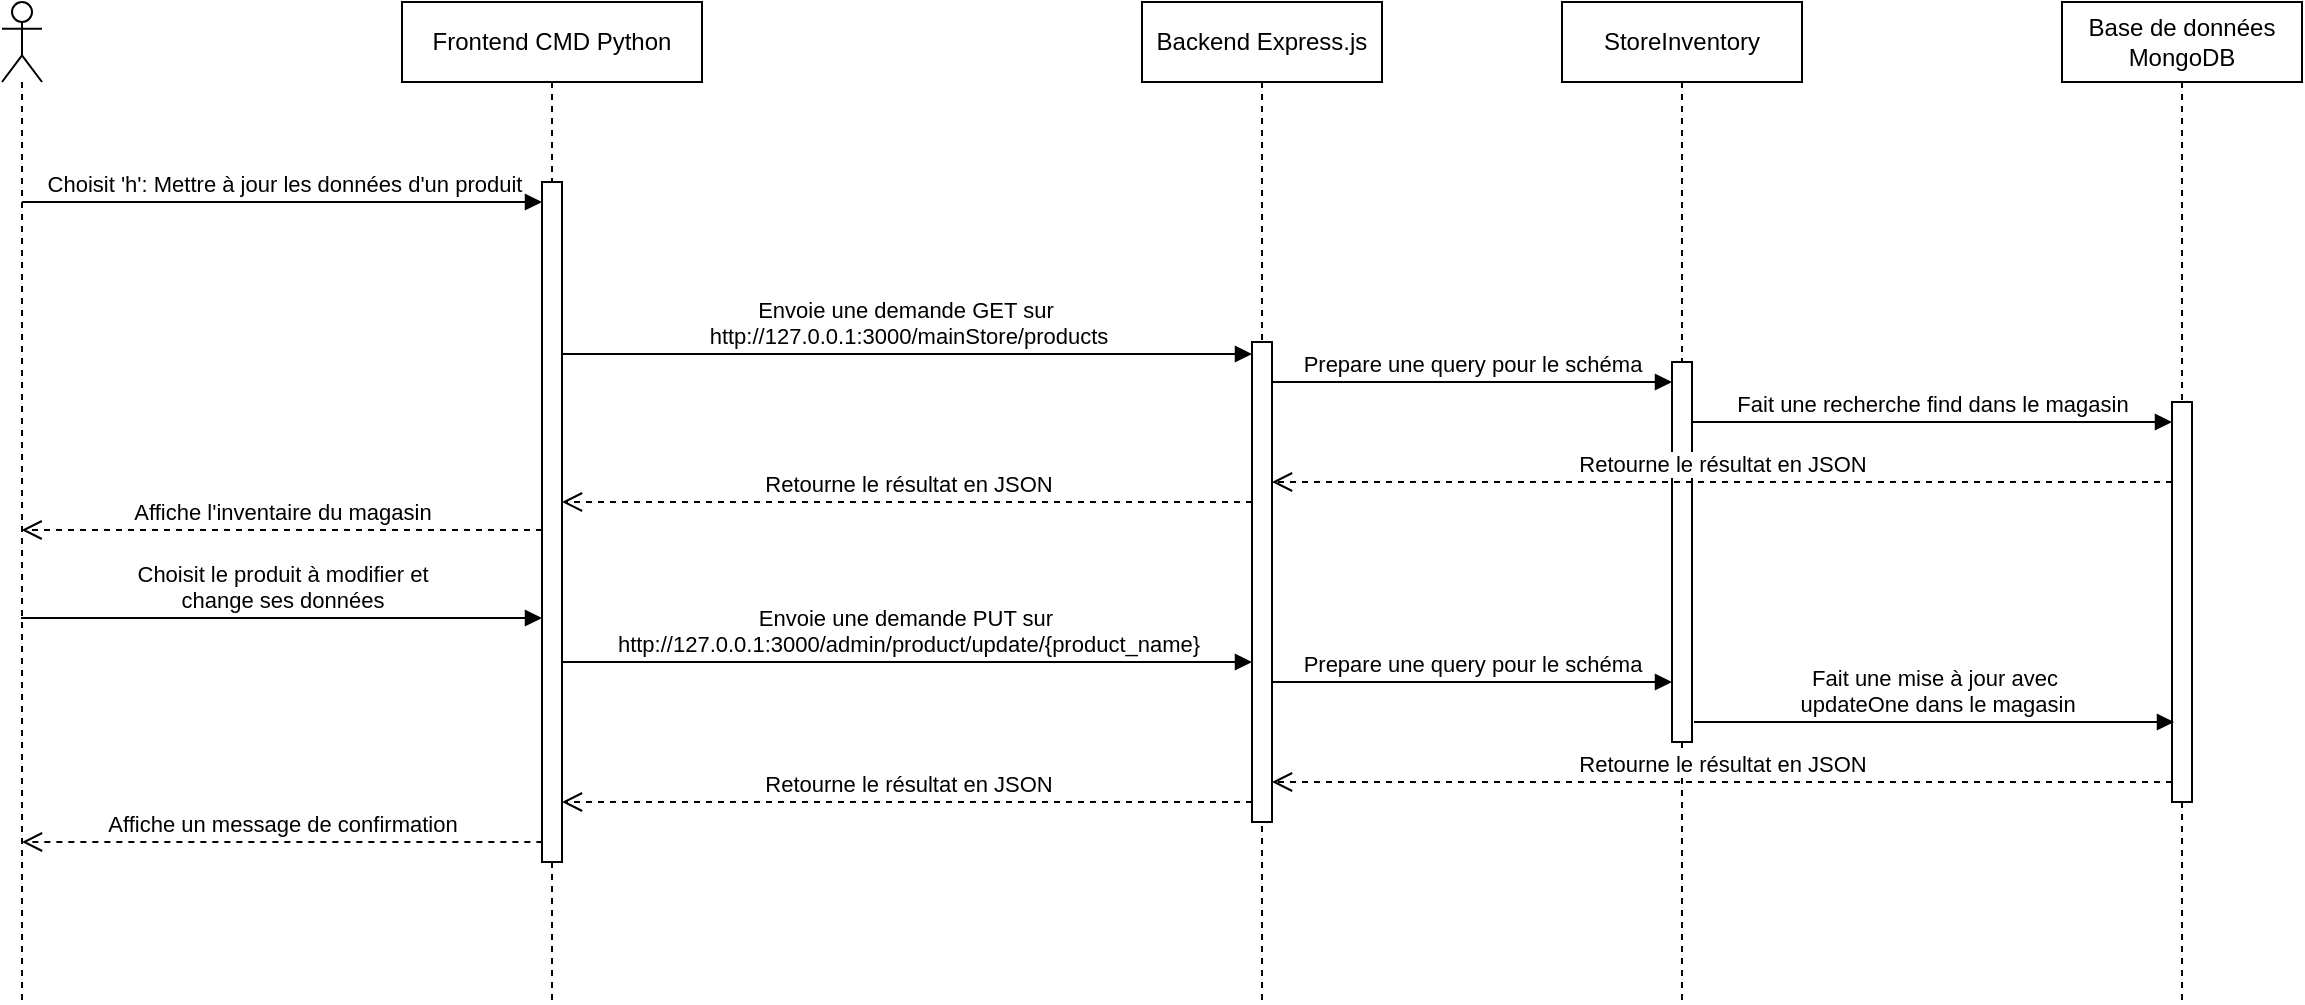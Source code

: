 <mxfile version="27.1.3">
  <diagram name="Page-1" id="2YBvvXClWsGukQMizWep">
    <mxGraphModel dx="1426" dy="757" grid="1" gridSize="10" guides="1" tooltips="1" connect="1" arrows="1" fold="1" page="1" pageScale="1" pageWidth="850" pageHeight="1100" math="0" shadow="0">
      <root>
        <mxCell id="0" />
        <mxCell id="1" parent="0" />
        <mxCell id="aM9ryv3xv72pqoxQDRHE-5" value="Frontend CMD Python" style="shape=umlLifeline;perimeter=lifelinePerimeter;whiteSpace=wrap;html=1;container=0;dropTarget=0;collapsible=0;recursiveResize=0;outlineConnect=0;portConstraint=eastwest;newEdgeStyle={&quot;edgeStyle&quot;:&quot;elbowEdgeStyle&quot;,&quot;elbow&quot;:&quot;vertical&quot;,&quot;curved&quot;:0,&quot;rounded&quot;:0};" parent="1" vertex="1">
          <mxGeometry x="260" y="30" width="150" height="500" as="geometry" />
        </mxCell>
        <mxCell id="aM9ryv3xv72pqoxQDRHE-6" value="" style="html=1;points=[];perimeter=orthogonalPerimeter;outlineConnect=0;targetShapes=umlLifeline;portConstraint=eastwest;newEdgeStyle={&quot;edgeStyle&quot;:&quot;elbowEdgeStyle&quot;,&quot;elbow&quot;:&quot;vertical&quot;,&quot;curved&quot;:0,&quot;rounded&quot;:0};" parent="aM9ryv3xv72pqoxQDRHE-5" vertex="1">
          <mxGeometry x="70" y="90" width="10" height="340" as="geometry" />
        </mxCell>
        <mxCell id="aM9ryv3xv72pqoxQDRHE-7" value="Choisit &#39;h&#39;: Mettre à jour les données d&#39;un produit" style="html=1;verticalAlign=bottom;endArrow=block;edgeStyle=elbowEdgeStyle;elbow=vertical;curved=0;rounded=0;" parent="1" source="00wRDX6nhMXzsEndpYq1-1" target="aM9ryv3xv72pqoxQDRHE-6" edge="1">
          <mxGeometry x="0.002" relative="1" as="geometry">
            <mxPoint x="80" y="130" as="sourcePoint" />
            <Array as="points">
              <mxPoint x="165" y="130" />
            </Array>
            <mxPoint x="300" y="130" as="targetPoint" />
            <mxPoint as="offset" />
          </mxGeometry>
        </mxCell>
        <mxCell id="00wRDX6nhMXzsEndpYq1-1" value="" style="shape=umlLifeline;perimeter=lifelinePerimeter;whiteSpace=wrap;html=1;container=1;dropTarget=0;collapsible=0;recursiveResize=0;outlineConnect=0;portConstraint=eastwest;newEdgeStyle={&quot;curved&quot;:0,&quot;rounded&quot;:0};participant=umlActor;" parent="1" vertex="1">
          <mxGeometry x="60" y="30" width="20" height="500" as="geometry" />
        </mxCell>
        <mxCell id="00wRDX6nhMXzsEndpYq1-3" value="Backend Express.js" style="shape=umlLifeline;perimeter=lifelinePerimeter;whiteSpace=wrap;html=1;container=0;dropTarget=0;collapsible=0;recursiveResize=0;outlineConnect=0;portConstraint=eastwest;newEdgeStyle={&quot;edgeStyle&quot;:&quot;elbowEdgeStyle&quot;,&quot;elbow&quot;:&quot;vertical&quot;,&quot;curved&quot;:0,&quot;rounded&quot;:0};" parent="1" vertex="1">
          <mxGeometry x="630" y="30" width="120" height="500" as="geometry" />
        </mxCell>
        <mxCell id="00wRDX6nhMXzsEndpYq1-4" value="" style="html=1;points=[];perimeter=orthogonalPerimeter;outlineConnect=0;targetShapes=umlLifeline;portConstraint=eastwest;newEdgeStyle={&quot;edgeStyle&quot;:&quot;elbowEdgeStyle&quot;,&quot;elbow&quot;:&quot;vertical&quot;,&quot;curved&quot;:0,&quot;rounded&quot;:0};" parent="00wRDX6nhMXzsEndpYq1-3" vertex="1">
          <mxGeometry x="55" y="170" width="10" height="240" as="geometry" />
        </mxCell>
        <mxCell id="00wRDX6nhMXzsEndpYq1-5" value="StoreInventory" style="shape=umlLifeline;perimeter=lifelinePerimeter;whiteSpace=wrap;html=1;container=0;dropTarget=0;collapsible=0;recursiveResize=0;outlineConnect=0;portConstraint=eastwest;newEdgeStyle={&quot;edgeStyle&quot;:&quot;elbowEdgeStyle&quot;,&quot;elbow&quot;:&quot;vertical&quot;,&quot;curved&quot;:0,&quot;rounded&quot;:0};" parent="1" vertex="1">
          <mxGeometry x="840" y="30" width="120" height="500" as="geometry" />
        </mxCell>
        <mxCell id="00wRDX6nhMXzsEndpYq1-6" value="" style="html=1;points=[];perimeter=orthogonalPerimeter;outlineConnect=0;targetShapes=umlLifeline;portConstraint=eastwest;newEdgeStyle={&quot;edgeStyle&quot;:&quot;elbowEdgeStyle&quot;,&quot;elbow&quot;:&quot;vertical&quot;,&quot;curved&quot;:0,&quot;rounded&quot;:0};" parent="00wRDX6nhMXzsEndpYq1-5" vertex="1">
          <mxGeometry x="55" y="180" width="10" height="190" as="geometry" />
        </mxCell>
        <mxCell id="00wRDX6nhMXzsEndpYq1-7" value="Base de données MongoDB" style="shape=umlLifeline;perimeter=lifelinePerimeter;whiteSpace=wrap;html=1;container=0;dropTarget=0;collapsible=0;recursiveResize=0;outlineConnect=0;portConstraint=eastwest;newEdgeStyle={&quot;edgeStyle&quot;:&quot;elbowEdgeStyle&quot;,&quot;elbow&quot;:&quot;vertical&quot;,&quot;curved&quot;:0,&quot;rounded&quot;:0};" parent="1" vertex="1">
          <mxGeometry x="1090" y="30" width="120" height="500" as="geometry" />
        </mxCell>
        <mxCell id="00wRDX6nhMXzsEndpYq1-8" value="" style="html=1;points=[];perimeter=orthogonalPerimeter;outlineConnect=0;targetShapes=umlLifeline;portConstraint=eastwest;newEdgeStyle={&quot;edgeStyle&quot;:&quot;elbowEdgeStyle&quot;,&quot;elbow&quot;:&quot;vertical&quot;,&quot;curved&quot;:0,&quot;rounded&quot;:0};" parent="00wRDX6nhMXzsEndpYq1-7" vertex="1">
          <mxGeometry x="55" y="200" width="10" height="200" as="geometry" />
        </mxCell>
        <mxCell id="00wRDX6nhMXzsEndpYq1-10" value="Envoie une demande GET sur&amp;nbsp;&lt;div&gt;http://127.0.0.1:3000/mainStore/products&lt;/div&gt;" style="html=1;verticalAlign=bottom;endArrow=block;edgeStyle=elbowEdgeStyle;elbow=vertical;curved=0;rounded=0;" parent="1" source="aM9ryv3xv72pqoxQDRHE-6" edge="1">
          <mxGeometry x="0.003" relative="1" as="geometry">
            <mxPoint x="325" y="206" as="sourcePoint" />
            <Array as="points">
              <mxPoint x="445.52" y="206" />
            </Array>
            <mxPoint x="685" y="206" as="targetPoint" />
            <mxPoint as="offset" />
          </mxGeometry>
        </mxCell>
        <mxCell id="00wRDX6nhMXzsEndpYq1-11" value="Prepare une query pour le schéma" style="html=1;verticalAlign=bottom;endArrow=block;edgeStyle=elbowEdgeStyle;elbow=vertical;curved=0;rounded=0;" parent="1" source="00wRDX6nhMXzsEndpYq1-4" target="00wRDX6nhMXzsEndpYq1-6" edge="1">
          <mxGeometry relative="1" as="geometry">
            <mxPoint x="710" y="220" as="sourcePoint" />
            <Array as="points">
              <mxPoint x="795.52" y="220" />
            </Array>
            <mxPoint x="955.19" y="220" as="targetPoint" />
          </mxGeometry>
        </mxCell>
        <mxCell id="00wRDX6nhMXzsEndpYq1-12" value="Fait une recherche find dans le magasin" style="html=1;verticalAlign=bottom;endArrow=block;edgeStyle=elbowEdgeStyle;elbow=vertical;curved=0;rounded=0;" parent="1" source="00wRDX6nhMXzsEndpYq1-6" target="00wRDX6nhMXzsEndpYq1-8" edge="1">
          <mxGeometry relative="1" as="geometry">
            <mxPoint x="920" y="240" as="sourcePoint" />
            <Array as="points">
              <mxPoint x="1020.52" y="240" />
            </Array>
            <mxPoint x="1190" y="240" as="targetPoint" />
          </mxGeometry>
        </mxCell>
        <mxCell id="00wRDX6nhMXzsEndpYq1-13" value="Retourne le résultat en JSON" style="html=1;verticalAlign=bottom;endArrow=open;dashed=1;endSize=8;edgeStyle=elbowEdgeStyle;elbow=vertical;curved=0;rounded=0;" parent="1" source="00wRDX6nhMXzsEndpYq1-8" target="00wRDX6nhMXzsEndpYq1-4" edge="1">
          <mxGeometry relative="1" as="geometry">
            <mxPoint x="930" y="270" as="targetPoint" />
            <Array as="points">
              <mxPoint x="995.333" y="270" />
            </Array>
            <mxPoint x="1125.333" y="270" as="sourcePoint" />
          </mxGeometry>
        </mxCell>
        <mxCell id="00wRDX6nhMXzsEndpYq1-14" value="Retourne le résultat en JSON" style="html=1;verticalAlign=bottom;endArrow=open;dashed=1;endSize=8;edgeStyle=elbowEdgeStyle;elbow=vertical;curved=0;rounded=0;" parent="1" source="00wRDX6nhMXzsEndpYq1-4" target="aM9ryv3xv72pqoxQDRHE-6" edge="1">
          <mxGeometry relative="1" as="geometry">
            <mxPoint x="350" y="280" as="targetPoint" />
            <Array as="points">
              <mxPoint x="530.333" y="280" />
            </Array>
            <mxPoint x="680" y="280" as="sourcePoint" />
          </mxGeometry>
        </mxCell>
        <mxCell id="00wRDX6nhMXzsEndpYq1-15" value="Affiche l&#39;inventaire du magasin" style="html=1;verticalAlign=bottom;endArrow=open;dashed=1;endSize=8;edgeStyle=elbowEdgeStyle;elbow=vertical;curved=0;rounded=0;" parent="1" source="aM9ryv3xv72pqoxQDRHE-6" edge="1">
          <mxGeometry relative="1" as="geometry">
            <mxPoint x="69.81" y="294.0" as="targetPoint" />
            <Array as="points">
              <mxPoint x="145.333" y="294" />
            </Array>
            <mxPoint x="315" y="294.0" as="sourcePoint" />
          </mxGeometry>
        </mxCell>
        <mxCell id="h344_oIUonVgHa4xzxQR-1" value="Choisit le produit à modifier et&lt;div&gt;change ses données&lt;/div&gt;" style="html=1;verticalAlign=bottom;endArrow=block;edgeStyle=elbowEdgeStyle;elbow=vertical;curved=0;rounded=0;" edge="1" parent="1">
          <mxGeometry x="0.002" relative="1" as="geometry">
            <mxPoint x="69.5" y="338" as="sourcePoint" />
            <Array as="points">
              <mxPoint x="185" y="338" />
            </Array>
            <mxPoint x="330" y="338" as="targetPoint" />
            <mxPoint as="offset" />
          </mxGeometry>
        </mxCell>
        <mxCell id="h344_oIUonVgHa4xzxQR-2" value="Envoie une demande PUT sur&amp;nbsp;&lt;div&gt;http://127.0.0.1:3000/admin/product/update/{product_name}&lt;/div&gt;" style="html=1;verticalAlign=bottom;endArrow=block;edgeStyle=elbowEdgeStyle;elbow=vertical;curved=0;rounded=0;" edge="1" parent="1">
          <mxGeometry x="0.003" relative="1" as="geometry">
            <mxPoint x="340" y="360" as="sourcePoint" />
            <Array as="points">
              <mxPoint x="445.52" y="360" />
            </Array>
            <mxPoint x="685" y="360" as="targetPoint" />
            <mxPoint as="offset" />
          </mxGeometry>
        </mxCell>
        <mxCell id="h344_oIUonVgHa4xzxQR-3" value="Prepare une query pour le schéma" style="html=1;verticalAlign=bottom;endArrow=block;edgeStyle=elbowEdgeStyle;elbow=vertical;curved=0;rounded=0;" edge="1" parent="1">
          <mxGeometry relative="1" as="geometry">
            <mxPoint x="695" y="370" as="sourcePoint" />
            <Array as="points">
              <mxPoint x="795.52" y="370" />
            </Array>
            <mxPoint x="895" y="370" as="targetPoint" />
          </mxGeometry>
        </mxCell>
        <mxCell id="h344_oIUonVgHa4xzxQR-4" value="Fait une mise à jour avec&lt;div&gt;&amp;nbsp;updateOne dans le magasin&lt;/div&gt;" style="html=1;verticalAlign=bottom;endArrow=block;edgeStyle=elbowEdgeStyle;elbow=vertical;curved=0;rounded=0;" edge="1" parent="1">
          <mxGeometry relative="1" as="geometry">
            <mxPoint x="906" y="390" as="sourcePoint" />
            <Array as="points">
              <mxPoint x="1021.52" y="390" />
            </Array>
            <mxPoint x="1146" y="390" as="targetPoint" />
          </mxGeometry>
        </mxCell>
        <mxCell id="h344_oIUonVgHa4xzxQR-5" value="Retourne le résultat en JSON" style="html=1;verticalAlign=bottom;endArrow=open;dashed=1;endSize=8;edgeStyle=elbowEdgeStyle;elbow=vertical;curved=0;rounded=0;" edge="1" parent="1">
          <mxGeometry relative="1" as="geometry">
            <mxPoint x="695" y="420" as="targetPoint" />
            <Array as="points">
              <mxPoint x="995.333" y="420" />
            </Array>
            <mxPoint x="1145" y="420" as="sourcePoint" />
          </mxGeometry>
        </mxCell>
        <mxCell id="h344_oIUonVgHa4xzxQR-6" value="Retourne le résultat en JSON" style="html=1;verticalAlign=bottom;endArrow=open;dashed=1;endSize=8;edgeStyle=elbowEdgeStyle;elbow=vertical;curved=0;rounded=0;" edge="1" parent="1">
          <mxGeometry relative="1" as="geometry">
            <mxPoint x="340" y="430" as="targetPoint" />
            <Array as="points">
              <mxPoint x="530.333" y="430" />
            </Array>
            <mxPoint x="685" y="430" as="sourcePoint" />
          </mxGeometry>
        </mxCell>
        <mxCell id="h344_oIUonVgHa4xzxQR-7" value="Affiche un message de confirmation" style="html=1;verticalAlign=bottom;endArrow=open;dashed=1;endSize=8;edgeStyle=elbowEdgeStyle;elbow=vertical;curved=0;rounded=0;" edge="1" parent="1">
          <mxGeometry relative="1" as="geometry">
            <mxPoint x="70" y="450" as="targetPoint" />
            <Array as="points">
              <mxPoint x="145.523" y="450.0" />
            </Array>
            <mxPoint x="330.19" y="450.0" as="sourcePoint" />
          </mxGeometry>
        </mxCell>
      </root>
    </mxGraphModel>
  </diagram>
</mxfile>

